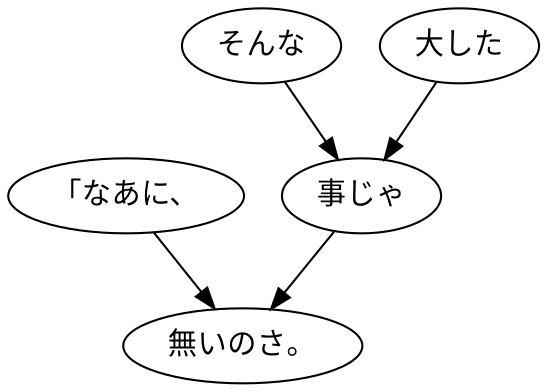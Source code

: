 digraph graph5243 {
	node0 [label="「なあに、"];
	node1 [label="そんな"];
	node2 [label="大した"];
	node3 [label="事じゃ"];
	node4 [label="無いのさ。"];
	node0 -> node4;
	node1 -> node3;
	node2 -> node3;
	node3 -> node4;
}
